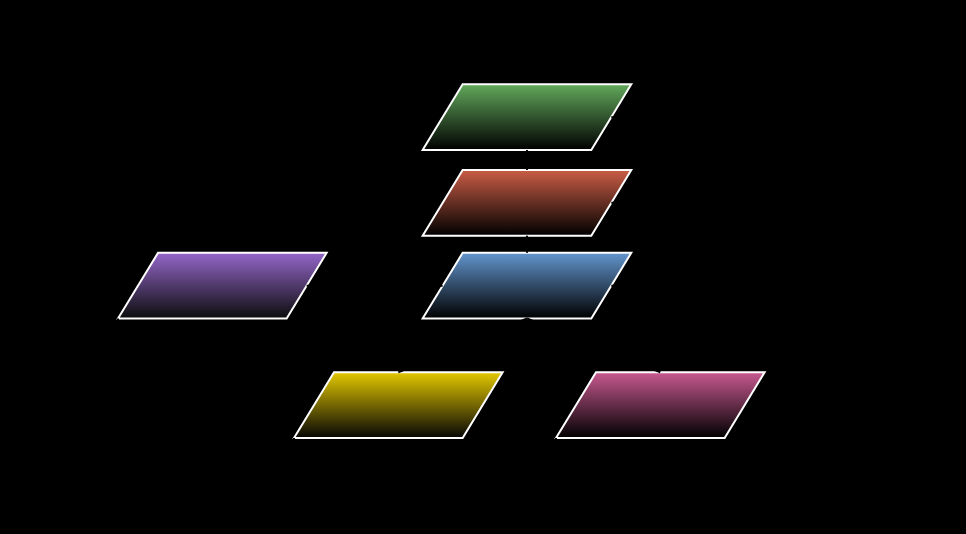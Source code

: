 <mxfile version="24.4.13" type="device">
  <diagram name="Page-1" id="TcVOzWtFfHT8G91x1Uys">
    <mxGraphModel dx="691" dy="399" grid="0" gridSize="10" guides="1" tooltips="1" connect="1" arrows="1" fold="1" page="1" pageScale="1" pageWidth="827" pageHeight="1169" background="#000000" math="0" shadow="0">
      <root>
        <mxCell id="0" />
        <mxCell id="1" parent="0" />
        <mxCell id="GLrBYKz7AC777N1wSI6P-2" value="" style="shape=parallelogram;perimeter=parallelogramPerimeter;whiteSpace=wrap;html=1;fixedSize=1;fillColor=#ca5d46;fontColor=#ffffff;strokeColor=#FFFFFF;rotation=0;gradientColor=#000000;" vertex="1" parent="1">
          <mxGeometry x="211.32" y="84" width="104.32" height="32.85" as="geometry" />
        </mxCell>
        <mxCell id="GLrBYKz7AC777N1wSI6P-1" value="" style="shape=parallelogram;perimeter=parallelogramPerimeter;whiteSpace=wrap;html=1;fixedSize=1;fillColor=#62a85b;fontColor=#000000;strokeColor=#ffffff;rotation=0;gradientColor=#000000;" vertex="1" parent="1">
          <mxGeometry x="211.32" y="41.15" width="104.32" height="32.85" as="geometry" />
        </mxCell>
        <mxCell id="GLrBYKz7AC777N1wSI6P-3" value="" style="shape=parallelogram;perimeter=parallelogramPerimeter;whiteSpace=wrap;html=1;fixedSize=1;fillColor=#6295cd;fontColor=#ffffff;strokeColor=#ffffff;rotation=0;gradientColor=#000000;" vertex="1" parent="1">
          <mxGeometry x="211.32" y="125.42" width="104.32" height="32.85" as="geometry" />
        </mxCell>
        <mxCell id="GLrBYKz7AC777N1wSI6P-4" value="" style="shape=parallelogram;perimeter=parallelogramPerimeter;whiteSpace=wrap;html=1;fixedSize=1;fillColor=#9466c9;fontColor=#ffffff;strokeColor=#FFFFFF;rotation=0;gradientColor=#0C0D0D;" vertex="1" parent="1">
          <mxGeometry x="59" y="125.43" width="104.32" height="32.85" as="geometry" />
        </mxCell>
        <mxCell id="GLrBYKz7AC777N1wSI6P-5" value="" style="shape=parallelogram;perimeter=parallelogramPerimeter;whiteSpace=wrap;html=1;fixedSize=1;fillColor=#e3c800;fontColor=#000000;strokeColor=#ffffff;rotation=0;gradientColor=#050505;" vertex="1" parent="1">
          <mxGeometry x="147" y="185.15" width="104.32" height="32.85" as="geometry" />
        </mxCell>
        <mxCell id="GLrBYKz7AC777N1wSI6P-26" style="edgeStyle=orthogonalEdgeStyle;rounded=0;orthogonalLoop=1;jettySize=auto;html=1;entryX=1;entryY=0.5;entryDx=0;entryDy=0;dashed=1;endArrow=none;endFill=0;endSize=1;" edge="1" parent="1" source="GLrBYKz7AC777N1wSI6P-6" target="GLrBYKz7AC777N1wSI6P-1">
          <mxGeometry relative="1" as="geometry" />
        </mxCell>
        <mxCell id="GLrBYKz7AC777N1wSI6P-6" value="&lt;font style=&quot;font-size: 8px;&quot;&gt;&lt;b style=&quot;&quot;&gt;1. Drug layer&lt;/b&gt;&lt;/font&gt;&lt;div style=&quot;font-size: 8px;&quot;&gt;&lt;font style=&quot;font-size: 8px;&quot;&gt;&lt;font style=&quot;font-size: 8px;&quot;&gt;&lt;u&gt;Intra-layer links&lt;/u&gt;: no&lt;br&gt;&lt;/font&gt;&lt;u&gt;Inter-layer link&lt;/u&gt;: PPIN&lt;/font&gt;&lt;/div&gt;" style="text;html=1;align=left;verticalAlign=middle;whiteSpace=wrap;rounded=0;strokeWidth=0;" vertex="1" parent="1">
          <mxGeometry x="332" y="42.58" width="150" height="30" as="geometry" />
        </mxCell>
        <mxCell id="GLrBYKz7AC777N1wSI6P-7" value="&lt;font style=&quot;font-size: 8px;&quot;&gt;&lt;b&gt;2. PPIN layer&lt;/b&gt;&lt;/font&gt;&lt;div style=&quot;font-size: 8px;&quot;&gt;&lt;u&gt;Intra-layer links&lt;/u&gt;: stringDB interactions&lt;/div&gt;&lt;div style=&quot;font-size: 8px;&quot;&gt;&lt;u&gt;Inter-layer links&lt;/u&gt;: GCN&lt;/div&gt;" style="text;html=1;align=left;verticalAlign=middle;whiteSpace=wrap;rounded=0;" vertex="1" parent="1">
          <mxGeometry x="332" y="85.43" width="145" height="30" as="geometry" />
        </mxCell>
        <mxCell id="GLrBYKz7AC777N1wSI6P-9" value="&lt;div style=&quot;&quot;&gt;&lt;span style=&quot;font-size: 8px;&quot;&gt;&lt;b&gt;Abbreviations:&lt;/b&gt;&lt;/span&gt;&lt;/div&gt;&lt;span style=&quot;font-size: 8px;&quot;&gt;&lt;div style=&quot;&quot;&gt;&lt;span style=&quot;background-color: initial;&quot;&gt;&lt;u&gt;PPIN &lt;/u&gt;= protein-protein interaction network&lt;/span&gt;&lt;/div&gt;&lt;/span&gt;&lt;div style=&quot;&quot;&gt;&lt;span style=&quot;font-size: 8px;&quot;&gt;&lt;u&gt;GCN &lt;/u&gt;= gene co-expression network&lt;/span&gt;&lt;/div&gt;&lt;div style=&quot;&quot;&gt;&lt;span style=&quot;font-size: 8px;&quot;&gt;&lt;u&gt;GRN &lt;/u&gt;= gene regulatory network&lt;/span&gt;&lt;/div&gt;&lt;div style=&quot;&quot;&gt;&lt;span style=&quot;font-size: 8px;&quot;&gt;&lt;u&gt;GWAS &lt;/u&gt;= genome-wide association study&lt;/span&gt;&lt;/div&gt;" style="text;html=1;align=left;verticalAlign=top;whiteSpace=wrap;rounded=0;strokeWidth=0;" vertex="1" parent="1">
          <mxGeometry y="-7.105e-15" width="197" height="102.85" as="geometry" />
        </mxCell>
        <mxCell id="GLrBYKz7AC777N1wSI6P-29" style="edgeStyle=orthogonalEdgeStyle;rounded=0;orthogonalLoop=1;jettySize=auto;html=1;entryX=1;entryY=0.5;entryDx=0;entryDy=0;startSize=1;dashed=1;jumpSize=0;endSize=1;endArrow=none;endFill=0;" edge="1" parent="1" source="GLrBYKz7AC777N1wSI6P-12" target="GLrBYKz7AC777N1wSI6P-3">
          <mxGeometry relative="1" as="geometry" />
        </mxCell>
        <mxCell id="GLrBYKz7AC777N1wSI6P-12" value="&lt;font style=&quot;font-size: 8px;&quot;&gt;&lt;b&gt;3. GCN layer&lt;/b&gt;&lt;/font&gt;&lt;div style=&quot;font-size: 8px;&quot;&gt;&lt;u&gt;Intra-layer links:&lt;/u&gt; correlation links&amp;nbsp;&amp;nbsp;&lt;/div&gt;&lt;div style=&quot;font-size: 8px;&quot;&gt;&lt;u&gt;Inter-layer links&lt;/u&gt;: PPIN&lt;/div&gt;" style="text;html=1;align=left;verticalAlign=middle;whiteSpace=wrap;rounded=0;" vertex="1" parent="1">
          <mxGeometry x="332" y="126.85" width="145" height="30" as="geometry" />
        </mxCell>
        <mxCell id="GLrBYKz7AC777N1wSI6P-15" value="&lt;font style=&quot;font-size: 8px;&quot;&gt;&lt;b&gt;4. GRN layer&lt;/b&gt;&lt;/font&gt;&lt;div style=&quot;font-size: 8px;&quot;&gt;&lt;u&gt;Intra-layer links&lt;/u&gt;: no&amp;nbsp;&amp;nbsp;&lt;/div&gt;&lt;div style=&quot;font-size: 8px;&quot;&gt;&lt;u&gt;Inter-layer links&lt;/u&gt;: GCN&lt;/div&gt;" style="text;html=1;align=left;verticalAlign=middle;whiteSpace=wrap;rounded=0;" vertex="1" parent="1">
          <mxGeometry x="59" y="174" width="145" height="30" as="geometry" />
        </mxCell>
        <mxCell id="GLrBYKz7AC777N1wSI6P-16" value="" style="shape=parallelogram;perimeter=parallelogramPerimeter;whiteSpace=wrap;html=1;fixedSize=1;rotation=0;fillColor=#c85990;strokeColor=#FFFFFF;gradientColor=#000000;" vertex="1" parent="1">
          <mxGeometry x="278" y="185.15" width="104.32" height="32.85" as="geometry" />
        </mxCell>
        <mxCell id="GLrBYKz7AC777N1wSI6P-17" value="&lt;font style=&quot;font-size: 8px;&quot;&gt;&lt;b&gt;5. GWAS layer&lt;/b&gt;&lt;/font&gt;&lt;div style=&quot;font-size: 8px;&quot;&gt;&lt;u&gt;Intra-layer links&lt;/u&gt;: no&amp;nbsp;&lt;/div&gt;&lt;div style=&quot;font-size: 8px;&quot;&gt;&lt;u&gt;Inter-layer links&lt;/u&gt;: GCN&lt;/div&gt;" style="text;html=1;align=left;verticalAlign=middle;whiteSpace=wrap;rounded=0;" vertex="1" parent="1">
          <mxGeometry x="147" y="233" width="90" height="30" as="geometry" />
        </mxCell>
        <mxCell id="GLrBYKz7AC777N1wSI6P-18" value="&lt;font style=&quot;font-size: 8px;&quot;&gt;&lt;b&gt;6. DisGeNet associations&lt;/b&gt;&lt;/font&gt;&lt;div style=&quot;font-size: 8px;&quot;&gt;&lt;u&gt;Intra-layer links&lt;/u&gt;: no&lt;/div&gt;&lt;div style=&quot;font-size: 8px;&quot;&gt;&lt;u&gt;Inter-layer links&lt;/u&gt;: GCN&lt;/div&gt;" style="text;html=1;align=left;verticalAlign=middle;whiteSpace=wrap;rounded=0;" vertex="1" parent="1">
          <mxGeometry x="278" y="233" width="111.18" height="30" as="geometry" />
        </mxCell>
        <mxCell id="GLrBYKz7AC777N1wSI6P-19" value="" style="endArrow=none;html=1;rounded=0;exitX=0.5;exitY=0;exitDx=0;exitDy=0;entryX=0.5;entryY=1;entryDx=0;entryDy=0;" edge="1" parent="1" source="GLrBYKz7AC777N1wSI6P-5" target="GLrBYKz7AC777N1wSI6P-3">
          <mxGeometry width="50" height="50" relative="1" as="geometry">
            <mxPoint x="257" y="171.15" as="sourcePoint" />
            <mxPoint x="241" y="159.15" as="targetPoint" />
          </mxGeometry>
        </mxCell>
        <mxCell id="GLrBYKz7AC777N1wSI6P-20" value="" style="endArrow=none;html=1;rounded=0;exitX=1;exitY=0.5;exitDx=0;exitDy=0;entryX=0;entryY=0.5;entryDx=0;entryDy=0;" edge="1" parent="1" source="GLrBYKz7AC777N1wSI6P-4" target="GLrBYKz7AC777N1wSI6P-3">
          <mxGeometry width="50" height="50" relative="1" as="geometry">
            <mxPoint x="257" y="171.15" as="sourcePoint" />
            <mxPoint x="307" y="121.15" as="targetPoint" />
          </mxGeometry>
        </mxCell>
        <mxCell id="GLrBYKz7AC777N1wSI6P-21" value="" style="endArrow=none;html=1;rounded=0;exitX=0.5;exitY=0;exitDx=0;exitDy=0;entryX=0.5;entryY=1;entryDx=0;entryDy=0;" edge="1" parent="1" source="GLrBYKz7AC777N1wSI6P-16" target="GLrBYKz7AC777N1wSI6P-3">
          <mxGeometry width="50" height="50" relative="1" as="geometry">
            <mxPoint x="152" y="181.15" as="sourcePoint" />
            <mxPoint x="234" y="148.15" as="targetPoint" />
          </mxGeometry>
        </mxCell>
        <mxCell id="GLrBYKz7AC777N1wSI6P-22" value="" style="endArrow=none;html=1;rounded=0;exitX=0.5;exitY=0;exitDx=0;exitDy=0;entryX=0.5;entryY=1;entryDx=0;entryDy=0;" edge="1" parent="1" source="GLrBYKz7AC777N1wSI6P-3" target="GLrBYKz7AC777N1wSI6P-2">
          <mxGeometry width="50" height="50" relative="1" as="geometry">
            <mxPoint x="395" y="181.15" as="sourcePoint" />
            <mxPoint x="316" y="150.15" as="targetPoint" />
          </mxGeometry>
        </mxCell>
        <mxCell id="GLrBYKz7AC777N1wSI6P-23" value="" style="endArrow=none;html=1;rounded=0;exitX=0.5;exitY=0;exitDx=0;exitDy=0;entryX=0.5;entryY=1;entryDx=0;entryDy=0;" edge="1" parent="1" source="GLrBYKz7AC777N1wSI6P-2" target="GLrBYKz7AC777N1wSI6P-1">
          <mxGeometry width="50" height="50" relative="1" as="geometry">
            <mxPoint x="273" y="135.15" as="sourcePoint" />
            <mxPoint x="273" y="127.15" as="targetPoint" />
          </mxGeometry>
        </mxCell>
        <mxCell id="GLrBYKz7AC777N1wSI6P-27" style="edgeStyle=orthogonalEdgeStyle;rounded=0;orthogonalLoop=1;jettySize=auto;html=1;entryX=1;entryY=0.5;entryDx=0;entryDy=0;startSize=1;endSize=1;dashed=1;endArrow=none;endFill=0;" edge="1" parent="1" source="GLrBYKz7AC777N1wSI6P-7" target="GLrBYKz7AC777N1wSI6P-2">
          <mxGeometry relative="1" as="geometry" />
        </mxCell>
        <mxCell id="GLrBYKz7AC777N1wSI6P-30" value="&lt;b&gt;The RA network&lt;/b&gt;" style="text;whiteSpace=wrap;html=1;align=center;" vertex="1" parent="1">
          <mxGeometry x="209" width="118.33" height="36" as="geometry" />
        </mxCell>
        <mxCell id="GLrBYKz7AC777N1wSI6P-32" style="edgeStyle=orthogonalEdgeStyle;rounded=0;orthogonalLoop=1;jettySize=auto;html=1;entryX=0;entryY=0;entryDx=0;entryDy=0;dashed=1;endArrow=none;endFill=0;endSize=1;exitX=0;exitY=1;exitDx=0;exitDy=0;" edge="1" parent="1" source="GLrBYKz7AC777N1wSI6P-5" target="GLrBYKz7AC777N1wSI6P-17">
          <mxGeometry relative="1" as="geometry">
            <mxPoint x="379" y="68" as="sourcePoint" />
            <mxPoint x="316" y="68" as="targetPoint" />
          </mxGeometry>
        </mxCell>
        <mxCell id="GLrBYKz7AC777N1wSI6P-33" style="edgeStyle=orthogonalEdgeStyle;rounded=0;orthogonalLoop=1;jettySize=auto;html=1;dashed=1;endArrow=none;endFill=0;endSize=1;exitX=0;exitY=1;exitDx=0;exitDy=0;entryX=0;entryY=0;entryDx=0;entryDy=0;" edge="1" parent="1" source="GLrBYKz7AC777N1wSI6P-16" target="GLrBYKz7AC777N1wSI6P-18">
          <mxGeometry relative="1" as="geometry">
            <mxPoint x="157" y="228" as="sourcePoint" />
            <mxPoint x="279" y="233" as="targetPoint" />
          </mxGeometry>
        </mxCell>
        <mxCell id="GLrBYKz7AC777N1wSI6P-34" style="edgeStyle=orthogonalEdgeStyle;rounded=0;orthogonalLoop=1;jettySize=auto;html=1;dashed=1;endArrow=none;endFill=0;endSize=1;exitX=0;exitY=1;exitDx=0;exitDy=0;entryX=0;entryY=0;entryDx=0;entryDy=0;" edge="1" parent="1" target="GLrBYKz7AC777N1wSI6P-15">
          <mxGeometry relative="1" as="geometry">
            <mxPoint x="59" y="158.27" as="sourcePoint" />
            <mxPoint x="39" y="169" as="targetPoint" />
          </mxGeometry>
        </mxCell>
      </root>
    </mxGraphModel>
  </diagram>
</mxfile>

